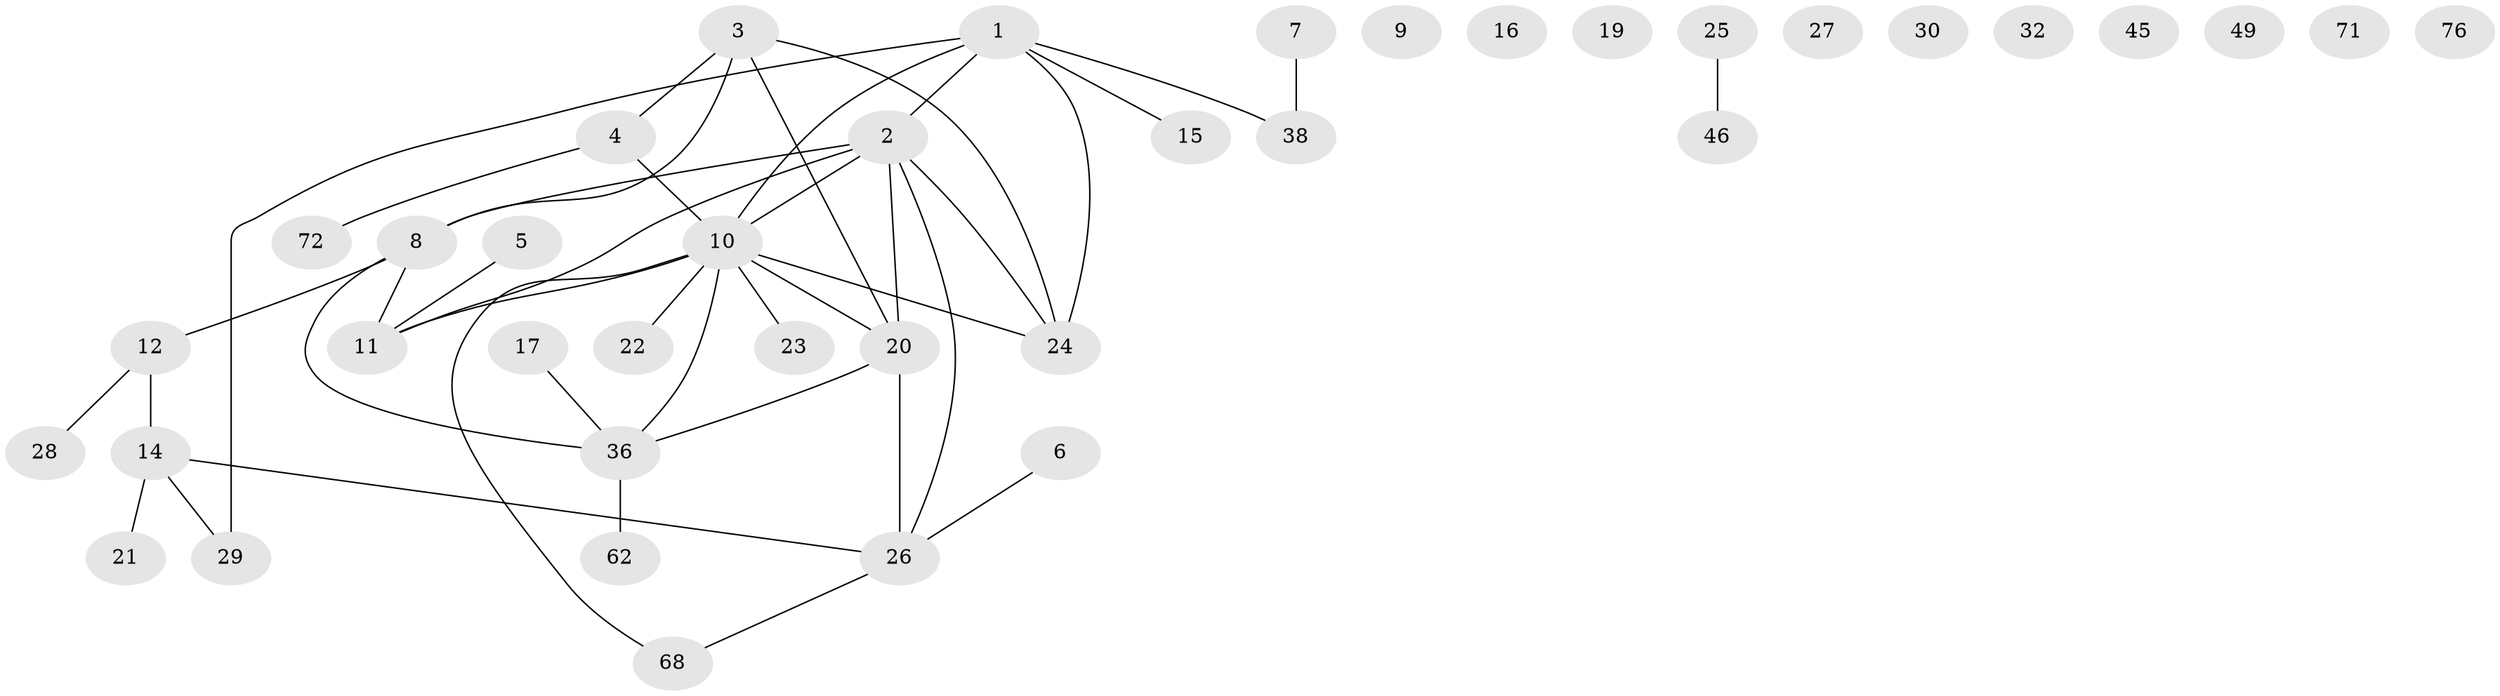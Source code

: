 // original degree distribution, {6: 0.02531645569620253, 4: 0.10126582278481013, 1: 0.2911392405063291, 2: 0.22784810126582278, 0: 0.11392405063291139, 3: 0.17721518987341772, 5: 0.06329113924050633}
// Generated by graph-tools (version 1.1) at 2025/16/03/04/25 18:16:35]
// undirected, 39 vertices, 42 edges
graph export_dot {
graph [start="1"]
  node [color=gray90,style=filled];
  1 [super="+59+60"];
  2 [super="+48+58+13"];
  3;
  4 [super="+41"];
  5;
  6;
  7;
  8 [super="+33"];
  9;
  10 [super="+18+51"];
  11 [super="+34"];
  12 [super="+54"];
  14 [super="+42"];
  15;
  16;
  17 [super="+35+57"];
  19;
  20 [super="+40"];
  21 [super="+52"];
  22;
  23 [super="+31"];
  24 [super="+39+64"];
  25;
  26 [super="+44+43"];
  27;
  28;
  29 [super="+56"];
  30;
  32 [super="+50"];
  36 [super="+61+74"];
  38 [super="+53"];
  45;
  46 [super="+47"];
  49;
  62;
  68 [super="+77"];
  71;
  72;
  76;
  1 -- 24;
  1 -- 38;
  1 -- 10;
  1 -- 15;
  1 -- 29;
  1 -- 2;
  2 -- 10;
  2 -- 26;
  2 -- 11 [weight=2];
  2 -- 20;
  2 -- 8;
  2 -- 24;
  3 -- 20;
  3 -- 4;
  3 -- 8;
  3 -- 24;
  4 -- 72;
  4 -- 10;
  5 -- 11;
  6 -- 26;
  7 -- 38;
  8 -- 36;
  8 -- 11;
  8 -- 12;
  10 -- 36;
  10 -- 20;
  10 -- 22;
  10 -- 23;
  10 -- 24;
  10 -- 68;
  10 -- 11;
  12 -- 28;
  12 -- 14;
  14 -- 21;
  14 -- 29;
  14 -- 26;
  17 -- 36;
  20 -- 36;
  20 -- 26;
  25 -- 46;
  26 -- 68;
  36 -- 62;
}
